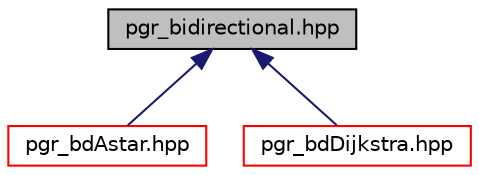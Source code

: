 digraph "pgr_bidirectional.hpp"
{
  edge [fontname="Helvetica",fontsize="10",labelfontname="Helvetica",labelfontsize="10"];
  node [fontname="Helvetica",fontsize="10",shape=record];
  Node34 [label="pgr_bidirectional.hpp",height=0.2,width=0.4,color="black", fillcolor="grey75", style="filled", fontcolor="black"];
  Node34 -> Node35 [dir="back",color="midnightblue",fontsize="10",style="solid",fontname="Helvetica"];
  Node35 [label="pgr_bdAstar.hpp",height=0.2,width=0.4,color="red", fillcolor="white", style="filled",URL="$pgr__bdAstar_8hpp.html"];
  Node34 -> Node37 [dir="back",color="midnightblue",fontsize="10",style="solid",fontname="Helvetica"];
  Node37 [label="pgr_bdDijkstra.hpp",height=0.2,width=0.4,color="red", fillcolor="white", style="filled",URL="$pgr__bdDijkstra_8hpp.html"];
}
